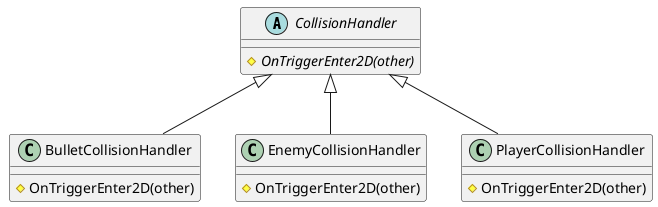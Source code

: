 @startuml CollisionHandler
abstract CollisionHandler {
    #{abstract} OnTriggerEnter2D(other)
}

class BulletCollisionHandler {
    #OnTriggerEnter2D(other)
}

class EnemyCollisionHandler {
    #OnTriggerEnter2D(other)
}

class PlayerCollisionHandler {
    #OnTriggerEnter2D(other)
}

CollisionHandler <|-- BulletCollisionHandler
CollisionHandler <|-- EnemyCollisionHandler
CollisionHandler <|-- PlayerCollisionHandler
@enduml

@startuml SpriteAnimator
abstract SpriteAnimator {
    -spriteRenderer
    #{abstract} clipFromImage(countedFrames: int)
    #Update()
}

class BulletAnimator {
    -clip: Sprite
    #clipFromImage(countedFrames: int)
}

class NormalEnemyAnimator {
    -clips: Sprite[]
    #clipFromImage(countedFrames: int)
}

class BossEnemyAnimator {
    -clips: Sprite[]
    #clipFromImage(countedFrames: int)
}

class PlayerCharacterAnimator {
    -clips: Sprite[,]
    #clipFromImage(countedFrames: int)
}

class PlayerOptionAnimator {
    -clip: Sprite
    #clipFromImage(countedFrames: int)
}

SpriteAnimator <|-- BulletAnimator
SpriteAnimator <|-- NormalEnemyAnimator
SpriteAnimator <|-- BossEnemyAnimator
SpriteAnimator <|-- PlayerCharacterAnimator
SpriteAnimator <|-- PlayerOptionAnimator
@enduml

@startuml Controller
class PlayerCharacterController {
    #FixedUpdate()
}

class PlayerOptionController {
    #FixedUpdate()
}

PlayerOptionController --|> PlayerController
PlayerCharacterController --|> PlayerController

class BulletController {
    #FixedUpdate()
}

class EnemyController {
    #FixedUpdate()
}

class PlayerController {
    #FixedUpdate()
}

MoverController <|-- BulletController
MoverController <|-- EnemyController
PlayerController --|> MoverController

interface IPlayerPhysicalState {
    +SlowMode: bool
    +GetVelocity(velocity: Vector2)
    +SetVelocity(): Vector2
}

IPlayerPhysicalState <|.. PlayerController
@enduml